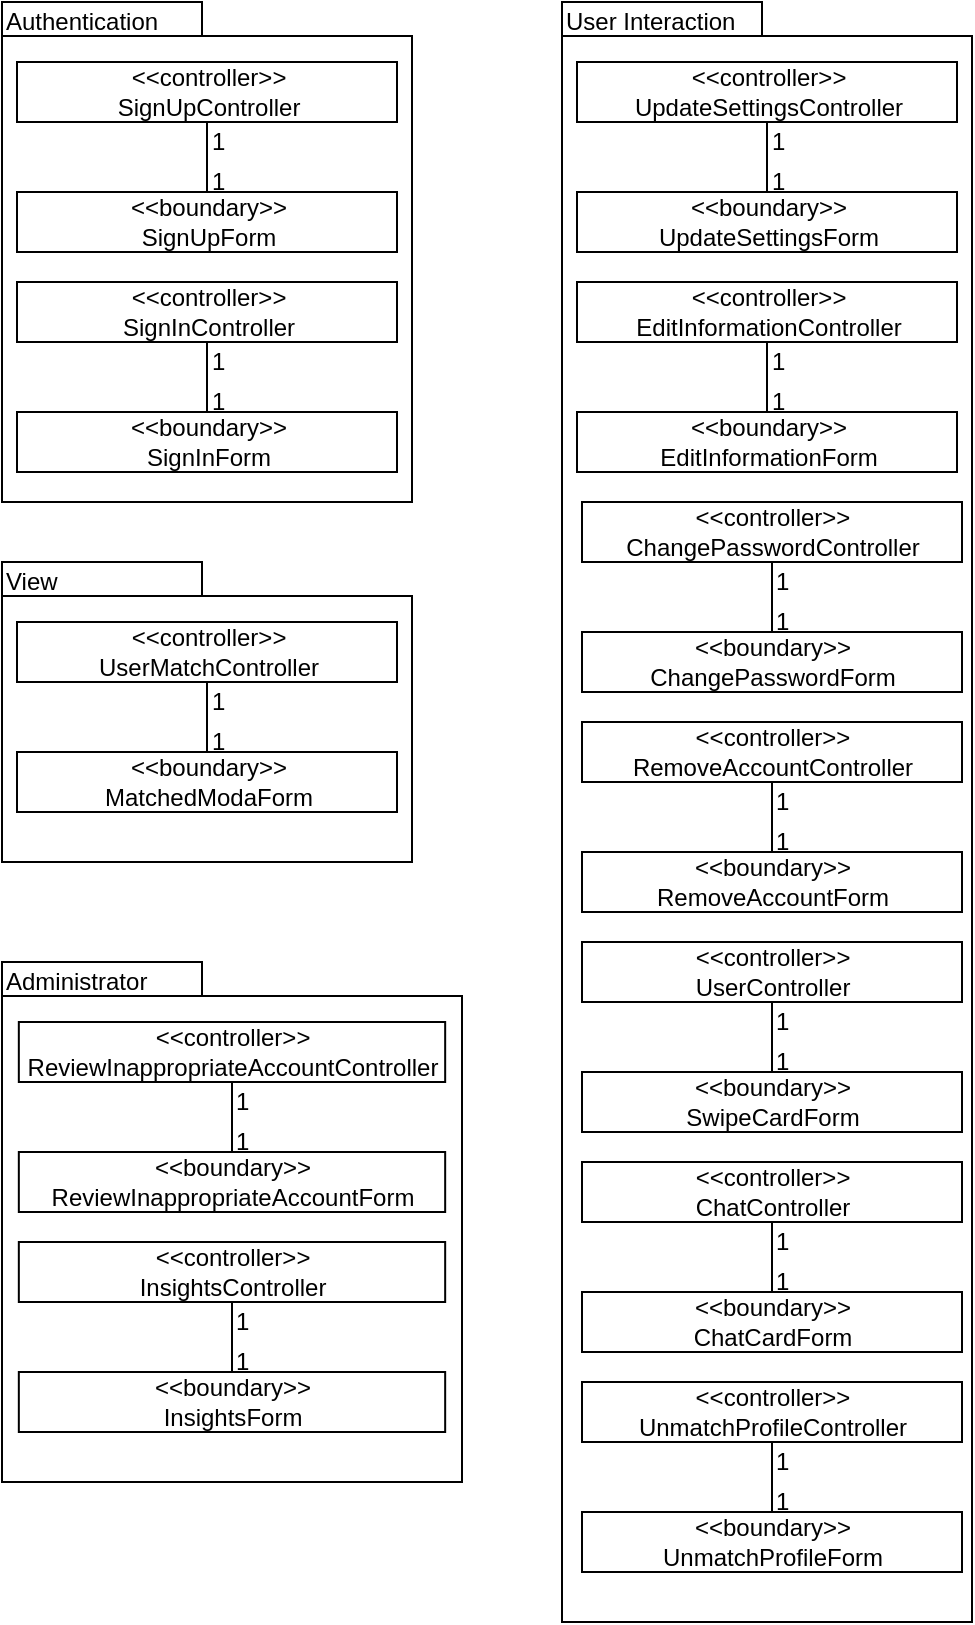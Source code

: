 <mxfile version="12.2.7" type="google" pages="1"><diagram id="bZPOcCGOP0SC5A41Gn_8" name="Page-1"><mxGraphModel dx="772" dy="451" grid="1" gridSize="10" guides="1" tooltips="1" connect="1" arrows="1" fold="1" page="1" pageScale="1" pageWidth="1920" pageHeight="1200" math="0" shadow="0"><root><mxCell id="0"/><mxCell id="1" parent="0"/><mxCell id="Gc5TVNG_933KcEaxyijg-29" value="" style="group" vertex="1" connectable="0" parent="1"><mxGeometry x="200" y="280" width="205" height="250" as="geometry"/></mxCell><mxCell id="Gc5TVNG_933KcEaxyijg-3" value="" style="shape=folder;fontStyle=1;spacingTop=10;tabWidth=100;tabHeight=17;tabPosition=left;html=1;" vertex="1" parent="Gc5TVNG_933KcEaxyijg-29"><mxGeometry width="205" height="250" as="geometry"/></mxCell><mxCell id="Gc5TVNG_933KcEaxyijg-4" value="Authentication" style="text;html=1;resizable=0;points=[];autosize=1;align=left;verticalAlign=top;spacingTop=-4;" vertex="1" parent="Gc5TVNG_933KcEaxyijg-29"><mxGeometry width="90" height="20" as="geometry"/></mxCell><mxCell id="Gc5TVNG_933KcEaxyijg-15" value="" style="group" vertex="1" connectable="0" parent="Gc5TVNG_933KcEaxyijg-29"><mxGeometry x="7.5" y="30" width="190" height="95" as="geometry"/></mxCell><mxCell id="Gc5TVNG_933KcEaxyijg-16" value="&amp;lt;&amp;lt;controller&amp;gt;&amp;gt;&lt;br&gt;SignUpController" style="html=1;" vertex="1" parent="Gc5TVNG_933KcEaxyijg-15"><mxGeometry width="190" height="30" as="geometry"/></mxCell><mxCell id="Gc5TVNG_933KcEaxyijg-17" value="&amp;lt;&amp;lt;boundary&amp;gt;&amp;gt;&lt;br&gt;SignUpForm" style="html=1;" vertex="1" parent="Gc5TVNG_933KcEaxyijg-15"><mxGeometry y="65" width="190" height="30" as="geometry"/></mxCell><mxCell id="Gc5TVNG_933KcEaxyijg-18" value="1" style="text;html=1;resizable=0;points=[];autosize=1;align=left;verticalAlign=top;spacingTop=-4;" vertex="1" parent="Gc5TVNG_933KcEaxyijg-15"><mxGeometry x="95" y="30" width="20" height="20" as="geometry"/></mxCell><mxCell id="Gc5TVNG_933KcEaxyijg-19" value="1" style="text;html=1;resizable=0;points=[];autosize=1;align=left;verticalAlign=top;spacingTop=-4;" vertex="1" parent="Gc5TVNG_933KcEaxyijg-15"><mxGeometry x="95" y="50" width="20" height="20" as="geometry"/></mxCell><mxCell id="Gc5TVNG_933KcEaxyijg-20" value="" style="endArrow=none;html=1;exitX=0.5;exitY=0;exitDx=0;exitDy=0;entryX=0.5;entryY=1;entryDx=0;entryDy=0;" edge="1" parent="Gc5TVNG_933KcEaxyijg-15" source="Gc5TVNG_933KcEaxyijg-17" target="Gc5TVNG_933KcEaxyijg-16"><mxGeometry width="50" height="50" relative="1" as="geometry"><mxPoint x="90" y="120" as="sourcePoint"/><mxPoint x="140" y="70" as="targetPoint"/></mxGeometry></mxCell><mxCell id="Gc5TVNG_933KcEaxyijg-13" value="" style="group" vertex="1" connectable="0" parent="Gc5TVNG_933KcEaxyijg-29"><mxGeometry x="7.5" y="140" width="190" height="95" as="geometry"/></mxCell><mxCell id="Gc5TVNG_933KcEaxyijg-7" value="&amp;lt;&amp;lt;controller&amp;gt;&amp;gt;&lt;br&gt;SignInController" style="html=1;" vertex="1" parent="Gc5TVNG_933KcEaxyijg-13"><mxGeometry width="190" height="30" as="geometry"/></mxCell><mxCell id="Gc5TVNG_933KcEaxyijg-8" value="&amp;lt;&amp;lt;boundary&amp;gt;&amp;gt;&lt;br&gt;SignInForm" style="html=1;" vertex="1" parent="Gc5TVNG_933KcEaxyijg-13"><mxGeometry y="65" width="190" height="30" as="geometry"/></mxCell><mxCell id="Gc5TVNG_933KcEaxyijg-12" value="1" style="text;html=1;resizable=0;points=[];autosize=1;align=left;verticalAlign=top;spacingTop=-4;" vertex="1" parent="Gc5TVNG_933KcEaxyijg-13"><mxGeometry x="95" y="30" width="20" height="20" as="geometry"/></mxCell><mxCell id="Gc5TVNG_933KcEaxyijg-11" value="1" style="text;html=1;resizable=0;points=[];autosize=1;align=left;verticalAlign=top;spacingTop=-4;" vertex="1" parent="Gc5TVNG_933KcEaxyijg-13"><mxGeometry x="95" y="50" width="20" height="20" as="geometry"/></mxCell><mxCell id="Gc5TVNG_933KcEaxyijg-10" value="" style="endArrow=none;html=1;exitX=0.5;exitY=0;exitDx=0;exitDy=0;entryX=0.5;entryY=1;entryDx=0;entryDy=0;" edge="1" parent="Gc5TVNG_933KcEaxyijg-13" source="Gc5TVNG_933KcEaxyijg-8" target="Gc5TVNG_933KcEaxyijg-7"><mxGeometry width="50" height="50" relative="1" as="geometry"><mxPoint x="90" y="120" as="sourcePoint"/><mxPoint x="140" y="70" as="targetPoint"/></mxGeometry></mxCell><mxCell id="Gc5TVNG_933KcEaxyijg-46" value="" style="shape=folder;fontStyle=1;spacingTop=10;tabWidth=100;tabHeight=17;tabPosition=left;html=1;" vertex="1" parent="1"><mxGeometry x="480" y="280" width="205" height="810" as="geometry"/></mxCell><mxCell id="Gc5TVNG_933KcEaxyijg-47" value="User Interaction" style="text;html=1;resizable=0;points=[];autosize=1;align=left;verticalAlign=top;spacingTop=-4;" vertex="1" parent="1"><mxGeometry x="480" y="280" width="100" height="20" as="geometry"/></mxCell><mxCell id="Gc5TVNG_933KcEaxyijg-48" value="" style="group" vertex="1" connectable="0" parent="1"><mxGeometry x="487.5" y="310" width="190" height="95" as="geometry"/></mxCell><mxCell id="Gc5TVNG_933KcEaxyijg-49" value="&amp;lt;&amp;lt;controller&amp;gt;&amp;gt;&lt;br&gt;UpdateSettingsController" style="html=1;" vertex="1" parent="Gc5TVNG_933KcEaxyijg-48"><mxGeometry width="190" height="30" as="geometry"/></mxCell><mxCell id="Gc5TVNG_933KcEaxyijg-50" value="&amp;lt;&amp;lt;boundary&amp;gt;&amp;gt;&lt;br&gt;UpdateSettingsForm" style="html=1;" vertex="1" parent="Gc5TVNG_933KcEaxyijg-48"><mxGeometry y="65" width="190" height="30" as="geometry"/></mxCell><mxCell id="Gc5TVNG_933KcEaxyijg-51" value="1" style="text;html=1;resizable=0;points=[];autosize=1;align=left;verticalAlign=top;spacingTop=-4;" vertex="1" parent="Gc5TVNG_933KcEaxyijg-48"><mxGeometry x="95" y="30" width="20" height="20" as="geometry"/></mxCell><mxCell id="Gc5TVNG_933KcEaxyijg-52" value="1" style="text;html=1;resizable=0;points=[];autosize=1;align=left;verticalAlign=top;spacingTop=-4;" vertex="1" parent="Gc5TVNG_933KcEaxyijg-48"><mxGeometry x="95" y="50" width="20" height="20" as="geometry"/></mxCell><mxCell id="Gc5TVNG_933KcEaxyijg-53" value="" style="endArrow=none;html=1;exitX=0.5;exitY=0;exitDx=0;exitDy=0;entryX=0.5;entryY=1;entryDx=0;entryDy=0;" edge="1" parent="Gc5TVNG_933KcEaxyijg-48" source="Gc5TVNG_933KcEaxyijg-50" target="Gc5TVNG_933KcEaxyijg-49"><mxGeometry width="50" height="50" relative="1" as="geometry"><mxPoint x="90" y="120" as="sourcePoint"/><mxPoint x="140" y="70" as="targetPoint"/></mxGeometry></mxCell><mxCell id="Gc5TVNG_933KcEaxyijg-54" value="" style="group" vertex="1" connectable="0" parent="1"><mxGeometry x="487.5" y="420" width="190" height="95" as="geometry"/></mxCell><mxCell id="Gc5TVNG_933KcEaxyijg-55" value="&amp;lt;&amp;lt;controller&amp;gt;&amp;gt;&lt;br&gt;EditInformationController" style="html=1;" vertex="1" parent="Gc5TVNG_933KcEaxyijg-54"><mxGeometry width="190" height="30" as="geometry"/></mxCell><mxCell id="Gc5TVNG_933KcEaxyijg-56" value="&amp;lt;&amp;lt;boundary&amp;gt;&amp;gt;&lt;br&gt;EditInformationForm" style="html=1;" vertex="1" parent="Gc5TVNG_933KcEaxyijg-54"><mxGeometry y="65" width="190" height="30" as="geometry"/></mxCell><mxCell id="Gc5TVNG_933KcEaxyijg-57" value="1" style="text;html=1;resizable=0;points=[];autosize=1;align=left;verticalAlign=top;spacingTop=-4;" vertex="1" parent="Gc5TVNG_933KcEaxyijg-54"><mxGeometry x="95" y="30" width="20" height="20" as="geometry"/></mxCell><mxCell id="Gc5TVNG_933KcEaxyijg-58" value="1" style="text;html=1;resizable=0;points=[];autosize=1;align=left;verticalAlign=top;spacingTop=-4;" vertex="1" parent="Gc5TVNG_933KcEaxyijg-54"><mxGeometry x="95" y="50" width="20" height="20" as="geometry"/></mxCell><mxCell id="Gc5TVNG_933KcEaxyijg-59" value="" style="endArrow=none;html=1;exitX=0.5;exitY=0;exitDx=0;exitDy=0;entryX=0.5;entryY=1;entryDx=0;entryDy=0;" edge="1" parent="Gc5TVNG_933KcEaxyijg-54" source="Gc5TVNG_933KcEaxyijg-56" target="Gc5TVNG_933KcEaxyijg-55"><mxGeometry width="50" height="50" relative="1" as="geometry"><mxPoint x="90" y="120" as="sourcePoint"/><mxPoint x="140" y="70" as="targetPoint"/></mxGeometry></mxCell><mxCell id="Gc5TVNG_933KcEaxyijg-64" value="" style="group" vertex="1" connectable="0" parent="1"><mxGeometry x="490" y="530" width="190" height="95" as="geometry"/></mxCell><mxCell id="Gc5TVNG_933KcEaxyijg-65" value="&amp;lt;&amp;lt;controller&amp;gt;&amp;gt;&lt;br&gt;ChangePasswordController" style="html=1;" vertex="1" parent="Gc5TVNG_933KcEaxyijg-64"><mxGeometry width="190" height="30" as="geometry"/></mxCell><mxCell id="Gc5TVNG_933KcEaxyijg-66" value="&amp;lt;&amp;lt;boundary&amp;gt;&amp;gt;&lt;br&gt;ChangePasswordForm" style="html=1;" vertex="1" parent="Gc5TVNG_933KcEaxyijg-64"><mxGeometry y="65" width="190" height="30" as="geometry"/></mxCell><mxCell id="Gc5TVNG_933KcEaxyijg-67" value="1" style="text;html=1;resizable=0;points=[];autosize=1;align=left;verticalAlign=top;spacingTop=-4;" vertex="1" parent="Gc5TVNG_933KcEaxyijg-64"><mxGeometry x="95" y="30" width="20" height="20" as="geometry"/></mxCell><mxCell id="Gc5TVNG_933KcEaxyijg-68" value="1" style="text;html=1;resizable=0;points=[];autosize=1;align=left;verticalAlign=top;spacingTop=-4;" vertex="1" parent="Gc5TVNG_933KcEaxyijg-64"><mxGeometry x="95" y="50" width="20" height="20" as="geometry"/></mxCell><mxCell id="Gc5TVNG_933KcEaxyijg-69" value="" style="endArrow=none;html=1;exitX=0.5;exitY=0;exitDx=0;exitDy=0;entryX=0.5;entryY=1;entryDx=0;entryDy=0;" edge="1" parent="Gc5TVNG_933KcEaxyijg-64" source="Gc5TVNG_933KcEaxyijg-66" target="Gc5TVNG_933KcEaxyijg-65"><mxGeometry width="50" height="50" relative="1" as="geometry"><mxPoint x="90" y="120" as="sourcePoint"/><mxPoint x="140" y="70" as="targetPoint"/></mxGeometry></mxCell><mxCell id="Gc5TVNG_933KcEaxyijg-70" value="" style="group" vertex="1" connectable="0" parent="1"><mxGeometry x="490" y="640" width="190" height="95" as="geometry"/></mxCell><mxCell id="Gc5TVNG_933KcEaxyijg-71" value="&amp;lt;&amp;lt;controller&amp;gt;&amp;gt;&lt;br&gt;RemoveAccountController" style="html=1;" vertex="1" parent="Gc5TVNG_933KcEaxyijg-70"><mxGeometry width="190" height="30" as="geometry"/></mxCell><mxCell id="Gc5TVNG_933KcEaxyijg-72" value="&amp;lt;&amp;lt;boundary&amp;gt;&amp;gt;&lt;br&gt;RemoveAccountForm" style="html=1;" vertex="1" parent="Gc5TVNG_933KcEaxyijg-70"><mxGeometry y="65" width="190" height="30" as="geometry"/></mxCell><mxCell id="Gc5TVNG_933KcEaxyijg-73" value="1" style="text;html=1;resizable=0;points=[];autosize=1;align=left;verticalAlign=top;spacingTop=-4;" vertex="1" parent="Gc5TVNG_933KcEaxyijg-70"><mxGeometry x="95" y="30" width="20" height="20" as="geometry"/></mxCell><mxCell id="Gc5TVNG_933KcEaxyijg-74" value="1" style="text;html=1;resizable=0;points=[];autosize=1;align=left;verticalAlign=top;spacingTop=-4;" vertex="1" parent="Gc5TVNG_933KcEaxyijg-70"><mxGeometry x="95" y="50" width="20" height="20" as="geometry"/></mxCell><mxCell id="Gc5TVNG_933KcEaxyijg-75" value="" style="endArrow=none;html=1;exitX=0.5;exitY=0;exitDx=0;exitDy=0;entryX=0.5;entryY=1;entryDx=0;entryDy=0;" edge="1" parent="Gc5TVNG_933KcEaxyijg-70" source="Gc5TVNG_933KcEaxyijg-72" target="Gc5TVNG_933KcEaxyijg-71"><mxGeometry width="50" height="50" relative="1" as="geometry"><mxPoint x="90" y="120" as="sourcePoint"/><mxPoint x="140" y="70" as="targetPoint"/></mxGeometry></mxCell><mxCell id="Gc5TVNG_933KcEaxyijg-76" value="" style="group" vertex="1" connectable="0" parent="1"><mxGeometry x="490" y="750" width="190" height="95" as="geometry"/></mxCell><mxCell id="Gc5TVNG_933KcEaxyijg-77" value="&amp;lt;&amp;lt;controller&amp;gt;&amp;gt;&lt;br&gt;UserController" style="html=1;" vertex="1" parent="Gc5TVNG_933KcEaxyijg-76"><mxGeometry width="190" height="30" as="geometry"/></mxCell><mxCell id="Gc5TVNG_933KcEaxyijg-78" value="&amp;lt;&amp;lt;boundary&amp;gt;&amp;gt;&lt;br&gt;SwipeCardForm" style="html=1;" vertex="1" parent="Gc5TVNG_933KcEaxyijg-76"><mxGeometry y="65" width="190" height="30" as="geometry"/></mxCell><mxCell id="Gc5TVNG_933KcEaxyijg-79" value="1" style="text;html=1;resizable=0;points=[];autosize=1;align=left;verticalAlign=top;spacingTop=-4;" vertex="1" parent="Gc5TVNG_933KcEaxyijg-76"><mxGeometry x="95" y="30" width="20" height="20" as="geometry"/></mxCell><mxCell id="Gc5TVNG_933KcEaxyijg-80" value="1" style="text;html=1;resizable=0;points=[];autosize=1;align=left;verticalAlign=top;spacingTop=-4;" vertex="1" parent="Gc5TVNG_933KcEaxyijg-76"><mxGeometry x="95" y="50" width="20" height="20" as="geometry"/></mxCell><mxCell id="Gc5TVNG_933KcEaxyijg-81" value="" style="endArrow=none;html=1;exitX=0.5;exitY=0;exitDx=0;exitDy=0;entryX=0.5;entryY=1;entryDx=0;entryDy=0;" edge="1" parent="Gc5TVNG_933KcEaxyijg-76" source="Gc5TVNG_933KcEaxyijg-78" target="Gc5TVNG_933KcEaxyijg-77"><mxGeometry width="50" height="50" relative="1" as="geometry"><mxPoint x="90" y="120" as="sourcePoint"/><mxPoint x="140" y="70" as="targetPoint"/></mxGeometry></mxCell><mxCell id="Gc5TVNG_933KcEaxyijg-99" value="" style="group" vertex="1" connectable="0" parent="1"><mxGeometry x="490" y="860" width="190" height="95" as="geometry"/></mxCell><mxCell id="Gc5TVNG_933KcEaxyijg-100" value="&amp;lt;&amp;lt;controller&amp;gt;&amp;gt;&lt;br&gt;ChatController" style="html=1;" vertex="1" parent="Gc5TVNG_933KcEaxyijg-99"><mxGeometry width="190" height="30" as="geometry"/></mxCell><mxCell id="Gc5TVNG_933KcEaxyijg-101" value="&amp;lt;&amp;lt;boundary&amp;gt;&amp;gt;&lt;br&gt;ChatCardForm" style="html=1;" vertex="1" parent="Gc5TVNG_933KcEaxyijg-99"><mxGeometry y="65" width="190" height="30" as="geometry"/></mxCell><mxCell id="Gc5TVNG_933KcEaxyijg-102" value="1" style="text;html=1;resizable=0;points=[];autosize=1;align=left;verticalAlign=top;spacingTop=-4;" vertex="1" parent="Gc5TVNG_933KcEaxyijg-99"><mxGeometry x="95" y="30" width="20" height="20" as="geometry"/></mxCell><mxCell id="Gc5TVNG_933KcEaxyijg-103" value="1" style="text;html=1;resizable=0;points=[];autosize=1;align=left;verticalAlign=top;spacingTop=-4;" vertex="1" parent="Gc5TVNG_933KcEaxyijg-99"><mxGeometry x="95" y="50" width="20" height="20" as="geometry"/></mxCell><mxCell id="Gc5TVNG_933KcEaxyijg-104" value="" style="endArrow=none;html=1;exitX=0.5;exitY=0;exitDx=0;exitDy=0;entryX=0.5;entryY=1;entryDx=0;entryDy=0;" edge="1" parent="Gc5TVNG_933KcEaxyijg-99" source="Gc5TVNG_933KcEaxyijg-101" target="Gc5TVNG_933KcEaxyijg-100"><mxGeometry width="50" height="50" relative="1" as="geometry"><mxPoint x="90" y="120" as="sourcePoint"/><mxPoint x="140" y="70" as="targetPoint"/></mxGeometry></mxCell><mxCell id="Gc5TVNG_933KcEaxyijg-106" value="" style="group" vertex="1" connectable="0" parent="1"><mxGeometry x="490" y="970" width="190" height="95" as="geometry"/></mxCell><mxCell id="Gc5TVNG_933KcEaxyijg-107" value="&amp;lt;&amp;lt;controller&amp;gt;&amp;gt;&lt;br&gt;UnmatchProfileController" style="html=1;" vertex="1" parent="Gc5TVNG_933KcEaxyijg-106"><mxGeometry width="190" height="30" as="geometry"/></mxCell><mxCell id="Gc5TVNG_933KcEaxyijg-108" value="&amp;lt;&amp;lt;boundary&amp;gt;&amp;gt;&lt;br&gt;UnmatchProfileForm" style="html=1;" vertex="1" parent="Gc5TVNG_933KcEaxyijg-106"><mxGeometry y="65" width="190" height="30" as="geometry"/></mxCell><mxCell id="Gc5TVNG_933KcEaxyijg-109" value="1" style="text;html=1;resizable=0;points=[];autosize=1;align=left;verticalAlign=top;spacingTop=-4;" vertex="1" parent="Gc5TVNG_933KcEaxyijg-106"><mxGeometry x="95" y="30" width="20" height="20" as="geometry"/></mxCell><mxCell id="Gc5TVNG_933KcEaxyijg-110" value="1" style="text;html=1;resizable=0;points=[];autosize=1;align=left;verticalAlign=top;spacingTop=-4;" vertex="1" parent="Gc5TVNG_933KcEaxyijg-106"><mxGeometry x="95" y="50" width="20" height="20" as="geometry"/></mxCell><mxCell id="Gc5TVNG_933KcEaxyijg-111" value="" style="endArrow=none;html=1;exitX=0.5;exitY=0;exitDx=0;exitDy=0;entryX=0.5;entryY=1;entryDx=0;entryDy=0;" edge="1" parent="Gc5TVNG_933KcEaxyijg-106" source="Gc5TVNG_933KcEaxyijg-108" target="Gc5TVNG_933KcEaxyijg-107"><mxGeometry width="50" height="50" relative="1" as="geometry"><mxPoint x="90" y="120" as="sourcePoint"/><mxPoint x="140" y="70" as="targetPoint"/></mxGeometry></mxCell><mxCell id="Gc5TVNG_933KcEaxyijg-120" value="" style="group" vertex="1" connectable="0" parent="1"><mxGeometry x="200" y="760" width="230" height="260" as="geometry"/></mxCell><mxCell id="Gc5TVNG_933KcEaxyijg-85" value="" style="shape=folder;fontStyle=1;spacingTop=10;tabWidth=100;tabHeight=17;tabPosition=left;html=1;" vertex="1" parent="Gc5TVNG_933KcEaxyijg-120"><mxGeometry width="230" height="260" as="geometry"/></mxCell><mxCell id="Gc5TVNG_933KcEaxyijg-86" value="Administrator" style="text;html=1;resizable=0;points=[];autosize=1;align=left;verticalAlign=top;spacingTop=-4;" vertex="1" parent="Gc5TVNG_933KcEaxyijg-120"><mxGeometry width="90" height="20" as="geometry"/></mxCell><mxCell id="Gc5TVNG_933KcEaxyijg-87" value="" style="group" vertex="1" connectable="0" parent="Gc5TVNG_933KcEaxyijg-120"><mxGeometry x="8.415" y="30" width="213.171" height="95" as="geometry"/></mxCell><mxCell id="Gc5TVNG_933KcEaxyijg-88" value="&amp;lt;&amp;lt;controller&amp;gt;&amp;gt;&lt;br&gt;&lt;span style=&quot;white-space: normal&quot;&gt;ReviewInappropriateAccount&lt;/span&gt;Controller" style="html=1;" vertex="1" parent="Gc5TVNG_933KcEaxyijg-87"><mxGeometry width="213.171" height="30" as="geometry"/></mxCell><mxCell id="Gc5TVNG_933KcEaxyijg-89" value="&amp;lt;&amp;lt;boundary&amp;gt;&amp;gt;&lt;br&gt;&lt;span style=&quot;white-space: normal&quot;&gt;ReviewInappropriateAccount&lt;/span&gt;Form" style="html=1;" vertex="1" parent="Gc5TVNG_933KcEaxyijg-87"><mxGeometry y="65" width="213.171" height="30" as="geometry"/></mxCell><mxCell id="Gc5TVNG_933KcEaxyijg-90" value="1" style="text;html=1;resizable=0;points=[];autosize=1;align=left;verticalAlign=top;spacingTop=-4;" vertex="1" parent="Gc5TVNG_933KcEaxyijg-87"><mxGeometry x="106.585" y="30" width="20" height="20" as="geometry"/></mxCell><mxCell id="Gc5TVNG_933KcEaxyijg-91" value="1" style="text;html=1;resizable=0;points=[];autosize=1;align=left;verticalAlign=top;spacingTop=-4;" vertex="1" parent="Gc5TVNG_933KcEaxyijg-87"><mxGeometry x="106.585" y="50" width="20" height="20" as="geometry"/></mxCell><mxCell id="Gc5TVNG_933KcEaxyijg-92" value="" style="endArrow=none;html=1;exitX=0.5;exitY=0;exitDx=0;exitDy=0;entryX=0.5;entryY=1;entryDx=0;entryDy=0;" edge="1" parent="Gc5TVNG_933KcEaxyijg-87" source="Gc5TVNG_933KcEaxyijg-89" target="Gc5TVNG_933KcEaxyijg-88"><mxGeometry width="50" height="50" relative="1" as="geometry"><mxPoint x="100.976" y="120" as="sourcePoint"/><mxPoint x="157.073" y="70" as="targetPoint"/></mxGeometry></mxCell><mxCell id="Gc5TVNG_933KcEaxyijg-122" value="" style="group" vertex="1" connectable="0" parent="Gc5TVNG_933KcEaxyijg-120"><mxGeometry x="8.415" y="140" width="213.171" height="95" as="geometry"/></mxCell><mxCell id="Gc5TVNG_933KcEaxyijg-123" value="&amp;lt;&amp;lt;controller&amp;gt;&amp;gt;&lt;br&gt;&lt;span style=&quot;white-space: normal&quot;&gt;Insights&lt;/span&gt;Controller" style="html=1;" vertex="1" parent="Gc5TVNG_933KcEaxyijg-122"><mxGeometry width="213.171" height="30" as="geometry"/></mxCell><mxCell id="Gc5TVNG_933KcEaxyijg-125" value="1" style="text;html=1;resizable=0;points=[];autosize=1;align=left;verticalAlign=top;spacingTop=-4;" vertex="1" parent="Gc5TVNG_933KcEaxyijg-122"><mxGeometry x="106.585" y="30" width="20" height="20" as="geometry"/></mxCell><mxCell id="Gc5TVNG_933KcEaxyijg-126" value="1" style="text;html=1;resizable=0;points=[];autosize=1;align=left;verticalAlign=top;spacingTop=-4;" vertex="1" parent="Gc5TVNG_933KcEaxyijg-122"><mxGeometry x="106.585" y="50" width="20" height="20" as="geometry"/></mxCell><mxCell id="Gc5TVNG_933KcEaxyijg-124" value="&amp;lt;&amp;lt;boundary&amp;gt;&amp;gt;&lt;br&gt;&lt;span style=&quot;white-space: normal&quot;&gt;Insights&lt;/span&gt;Form" style="html=1;" vertex="1" parent="Gc5TVNG_933KcEaxyijg-120"><mxGeometry x="8.415" y="205" width="213.171" height="30" as="geometry"/></mxCell><mxCell id="Gc5TVNG_933KcEaxyijg-127" value="" style="endArrow=none;html=1;exitX=0.5;exitY=0;exitDx=0;exitDy=0;entryX=0.5;entryY=1;entryDx=0;entryDy=0;" edge="1" parent="Gc5TVNG_933KcEaxyijg-120" source="Gc5TVNG_933KcEaxyijg-124" target="Gc5TVNG_933KcEaxyijg-123"><mxGeometry width="50" height="50" relative="1" as="geometry"><mxPoint x="109.39" y="260" as="sourcePoint"/><mxPoint x="165.488" y="210" as="targetPoint"/></mxGeometry></mxCell><mxCell id="Gc5TVNG_933KcEaxyijg-121" value="" style="group" vertex="1" connectable="0" parent="1"><mxGeometry x="200" y="530" width="205" height="180" as="geometry"/></mxCell><mxCell id="Gc5TVNG_933KcEaxyijg-118" value="" style="group" vertex="1" connectable="0" parent="Gc5TVNG_933KcEaxyijg-121"><mxGeometry y="30" width="205" height="150" as="geometry"/></mxCell><mxCell id="Gc5TVNG_933KcEaxyijg-31" value="" style="shape=folder;fontStyle=1;spacingTop=10;tabWidth=100;tabHeight=17;tabPosition=left;html=1;" vertex="1" parent="Gc5TVNG_933KcEaxyijg-118"><mxGeometry width="205" height="150" as="geometry"/></mxCell><mxCell id="Gc5TVNG_933KcEaxyijg-33" value="" style="group" vertex="1" connectable="0" parent="Gc5TVNG_933KcEaxyijg-118"><mxGeometry x="7.5" y="30" width="190" height="95" as="geometry"/></mxCell><mxCell id="Gc5TVNG_933KcEaxyijg-34" value="&amp;lt;&amp;lt;controller&amp;gt;&amp;gt;&lt;br&gt;UserMatchController" style="html=1;" vertex="1" parent="Gc5TVNG_933KcEaxyijg-33"><mxGeometry width="190" height="30" as="geometry"/></mxCell><mxCell id="Gc5TVNG_933KcEaxyijg-35" value="&amp;lt;&amp;lt;boundary&amp;gt;&amp;gt;&lt;br&gt;MatchedModaForm" style="html=1;" vertex="1" parent="Gc5TVNG_933KcEaxyijg-33"><mxGeometry y="65" width="190" height="30" as="geometry"/></mxCell><mxCell id="Gc5TVNG_933KcEaxyijg-36" value="1" style="text;html=1;resizable=0;points=[];autosize=1;align=left;verticalAlign=top;spacingTop=-4;" vertex="1" parent="Gc5TVNG_933KcEaxyijg-33"><mxGeometry x="95" y="30" width="20" height="20" as="geometry"/></mxCell><mxCell id="Gc5TVNG_933KcEaxyijg-37" value="1" style="text;html=1;resizable=0;points=[];autosize=1;align=left;verticalAlign=top;spacingTop=-4;" vertex="1" parent="Gc5TVNG_933KcEaxyijg-33"><mxGeometry x="95" y="50" width="20" height="20" as="geometry"/></mxCell><mxCell id="Gc5TVNG_933KcEaxyijg-38" value="" style="endArrow=none;html=1;exitX=0.5;exitY=0;exitDx=0;exitDy=0;entryX=0.5;entryY=1;entryDx=0;entryDy=0;" edge="1" parent="Gc5TVNG_933KcEaxyijg-33" source="Gc5TVNG_933KcEaxyijg-35" target="Gc5TVNG_933KcEaxyijg-34"><mxGeometry width="50" height="50" relative="1" as="geometry"><mxPoint x="90" y="120" as="sourcePoint"/><mxPoint x="140" y="70" as="targetPoint"/></mxGeometry></mxCell><mxCell id="Gc5TVNG_933KcEaxyijg-32" value="View" style="text;html=1;resizable=0;points=[];autosize=1;align=left;verticalAlign=top;spacingTop=-4;" vertex="1" parent="Gc5TVNG_933KcEaxyijg-118"><mxGeometry width="40" height="20" as="geometry"/></mxCell></root></mxGraphModel></diagram></mxfile>